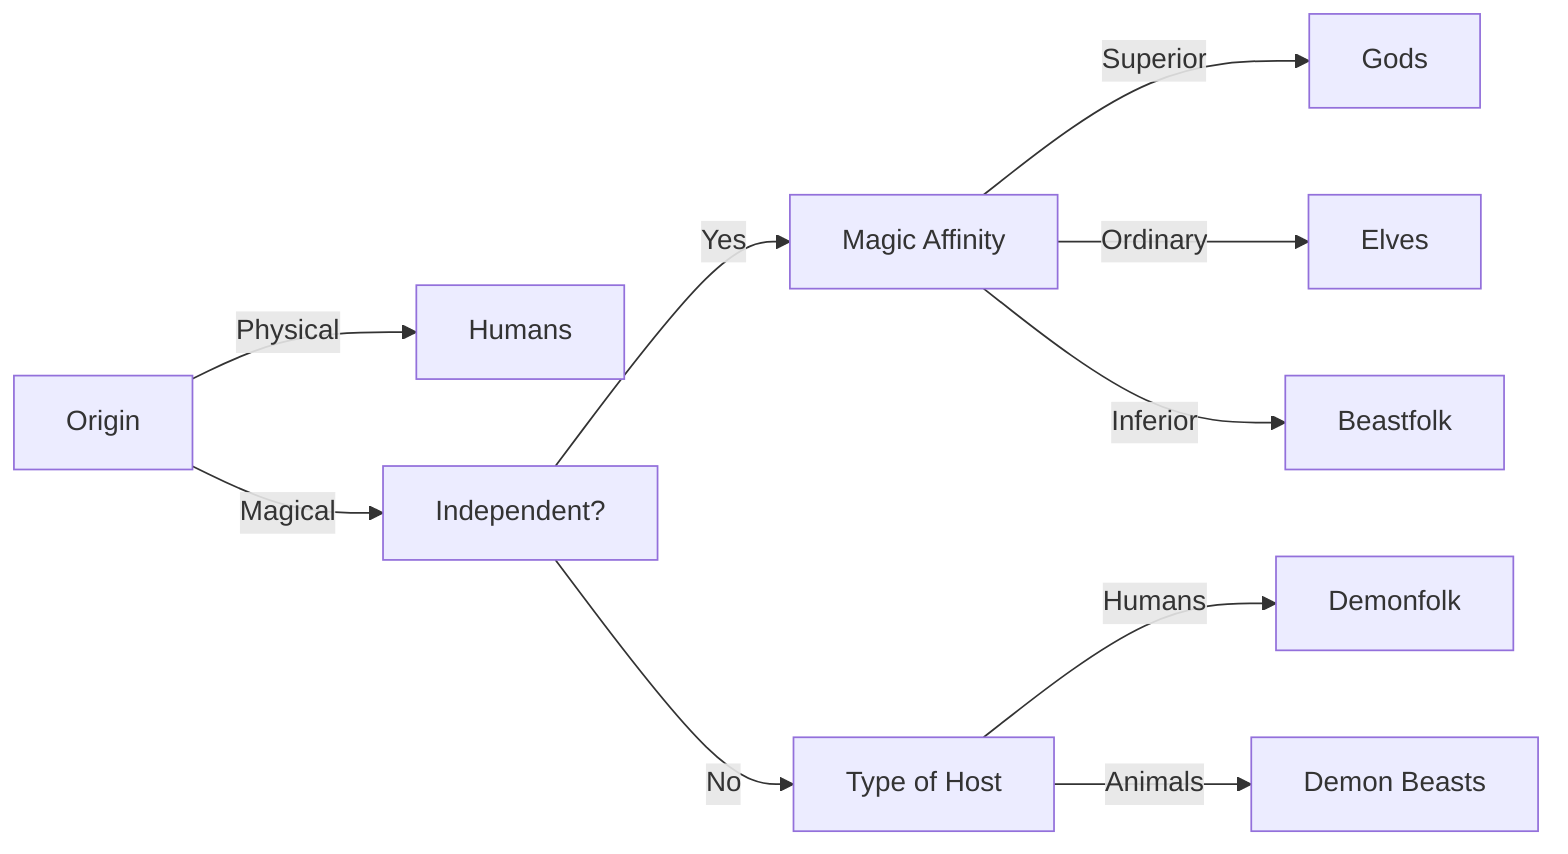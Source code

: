 graph LR
    Origin -->|Physical| Humans
    Origin -->|Magical| Independent?

    Independent? -->|Yes| Affinity[Magic Affinity]
    Independent? -->|No| Host[Type of Host]

    Affinity -->|Superior| Gods
    Affinity -->|Ordinary| Elves
    Affinity -->|Inferior| Beastfolk

    Host -->|Humans| Demonfolk
    Host -->|Animals| Demonbeasts[Demon Beasts]